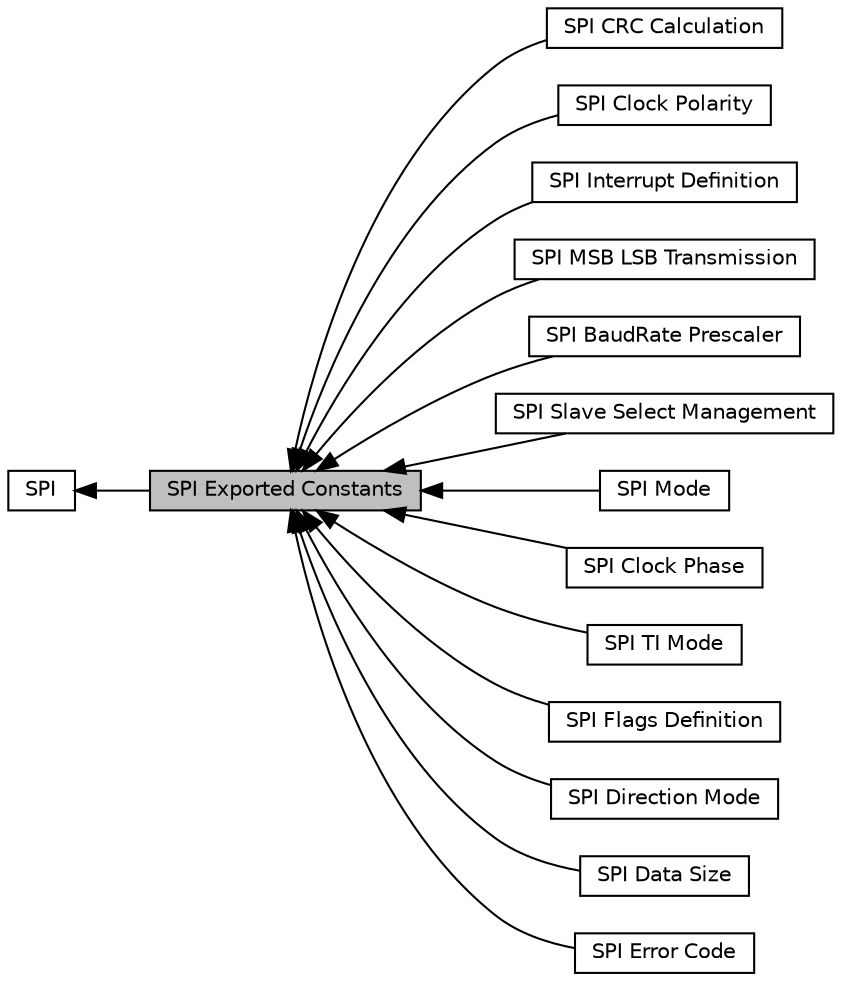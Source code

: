 digraph "SPI Exported Constants"
{
  edge [fontname="Helvetica",fontsize="10",labelfontname="Helvetica",labelfontsize="10"];
  node [fontname="Helvetica",fontsize="10",shape=box];
  rankdir=LR;
  Node1 [label="SPI Exported Constants",height=0.2,width=0.4,color="black", fillcolor="grey75", style="filled", fontcolor="black",tooltip=" "];
  Node13 [label="SPI CRC Calculation",height=0.2,width=0.4,color="black", fillcolor="white", style="filled",URL="$group___s_p_i___c_r_c___calculation.html",tooltip=" "];
  Node7 [label="SPI Clock Polarity",height=0.2,width=0.4,color="black", fillcolor="white", style="filled",URL="$group___s_p_i___clock___polarity.html",tooltip=" "];
  Node2 [label="SPI",height=0.2,width=0.4,color="black", fillcolor="white", style="filled",URL="$group___s_p_i.html",tooltip="SPI HAL module driver."];
  Node14 [label="SPI Interrupt Definition",height=0.2,width=0.4,color="black", fillcolor="white", style="filled",URL="$group___s_p_i___interrupt__definition.html",tooltip=" "];
  Node11 [label="SPI MSB LSB Transmission",height=0.2,width=0.4,color="black", fillcolor="white", style="filled",URL="$group___s_p_i___m_s_b___l_s_b__transmission.html",tooltip=" "];
  Node10 [label="SPI BaudRate Prescaler",height=0.2,width=0.4,color="black", fillcolor="white", style="filled",URL="$group___s_p_i___baud_rate___prescaler.html",tooltip=" "];
  Node9 [label="SPI Slave Select Management",height=0.2,width=0.4,color="black", fillcolor="white", style="filled",URL="$group___s_p_i___slave___select__management.html",tooltip=" "];
  Node4 [label="SPI Mode",height=0.2,width=0.4,color="black", fillcolor="white", style="filled",URL="$group___s_p_i___mode.html",tooltip=" "];
  Node8 [label="SPI Clock Phase",height=0.2,width=0.4,color="black", fillcolor="white", style="filled",URL="$group___s_p_i___clock___phase.html",tooltip=" "];
  Node12 [label="SPI TI Mode",height=0.2,width=0.4,color="black", fillcolor="white", style="filled",URL="$group___s_p_i___t_i__mode.html",tooltip=" "];
  Node15 [label="SPI Flags Definition",height=0.2,width=0.4,color="black", fillcolor="white", style="filled",URL="$group___s_p_i___flags__definition.html",tooltip=" "];
  Node5 [label="SPI Direction Mode",height=0.2,width=0.4,color="black", fillcolor="white", style="filled",URL="$group___s_p_i___direction.html",tooltip=" "];
  Node6 [label="SPI Data Size",height=0.2,width=0.4,color="black", fillcolor="white", style="filled",URL="$group___s_p_i___data___size.html",tooltip=" "];
  Node3 [label="SPI Error Code",height=0.2,width=0.4,color="black", fillcolor="white", style="filled",URL="$group___s_p_i___error___code.html",tooltip=" "];
  Node2->Node1 [shape=plaintext, dir="back", style="solid"];
  Node1->Node3 [shape=plaintext, dir="back", style="solid"];
  Node1->Node4 [shape=plaintext, dir="back", style="solid"];
  Node1->Node5 [shape=plaintext, dir="back", style="solid"];
  Node1->Node6 [shape=plaintext, dir="back", style="solid"];
  Node1->Node7 [shape=plaintext, dir="back", style="solid"];
  Node1->Node8 [shape=plaintext, dir="back", style="solid"];
  Node1->Node9 [shape=plaintext, dir="back", style="solid"];
  Node1->Node10 [shape=plaintext, dir="back", style="solid"];
  Node1->Node11 [shape=plaintext, dir="back", style="solid"];
  Node1->Node12 [shape=plaintext, dir="back", style="solid"];
  Node1->Node13 [shape=plaintext, dir="back", style="solid"];
  Node1->Node14 [shape=plaintext, dir="back", style="solid"];
  Node1->Node15 [shape=plaintext, dir="back", style="solid"];
}
